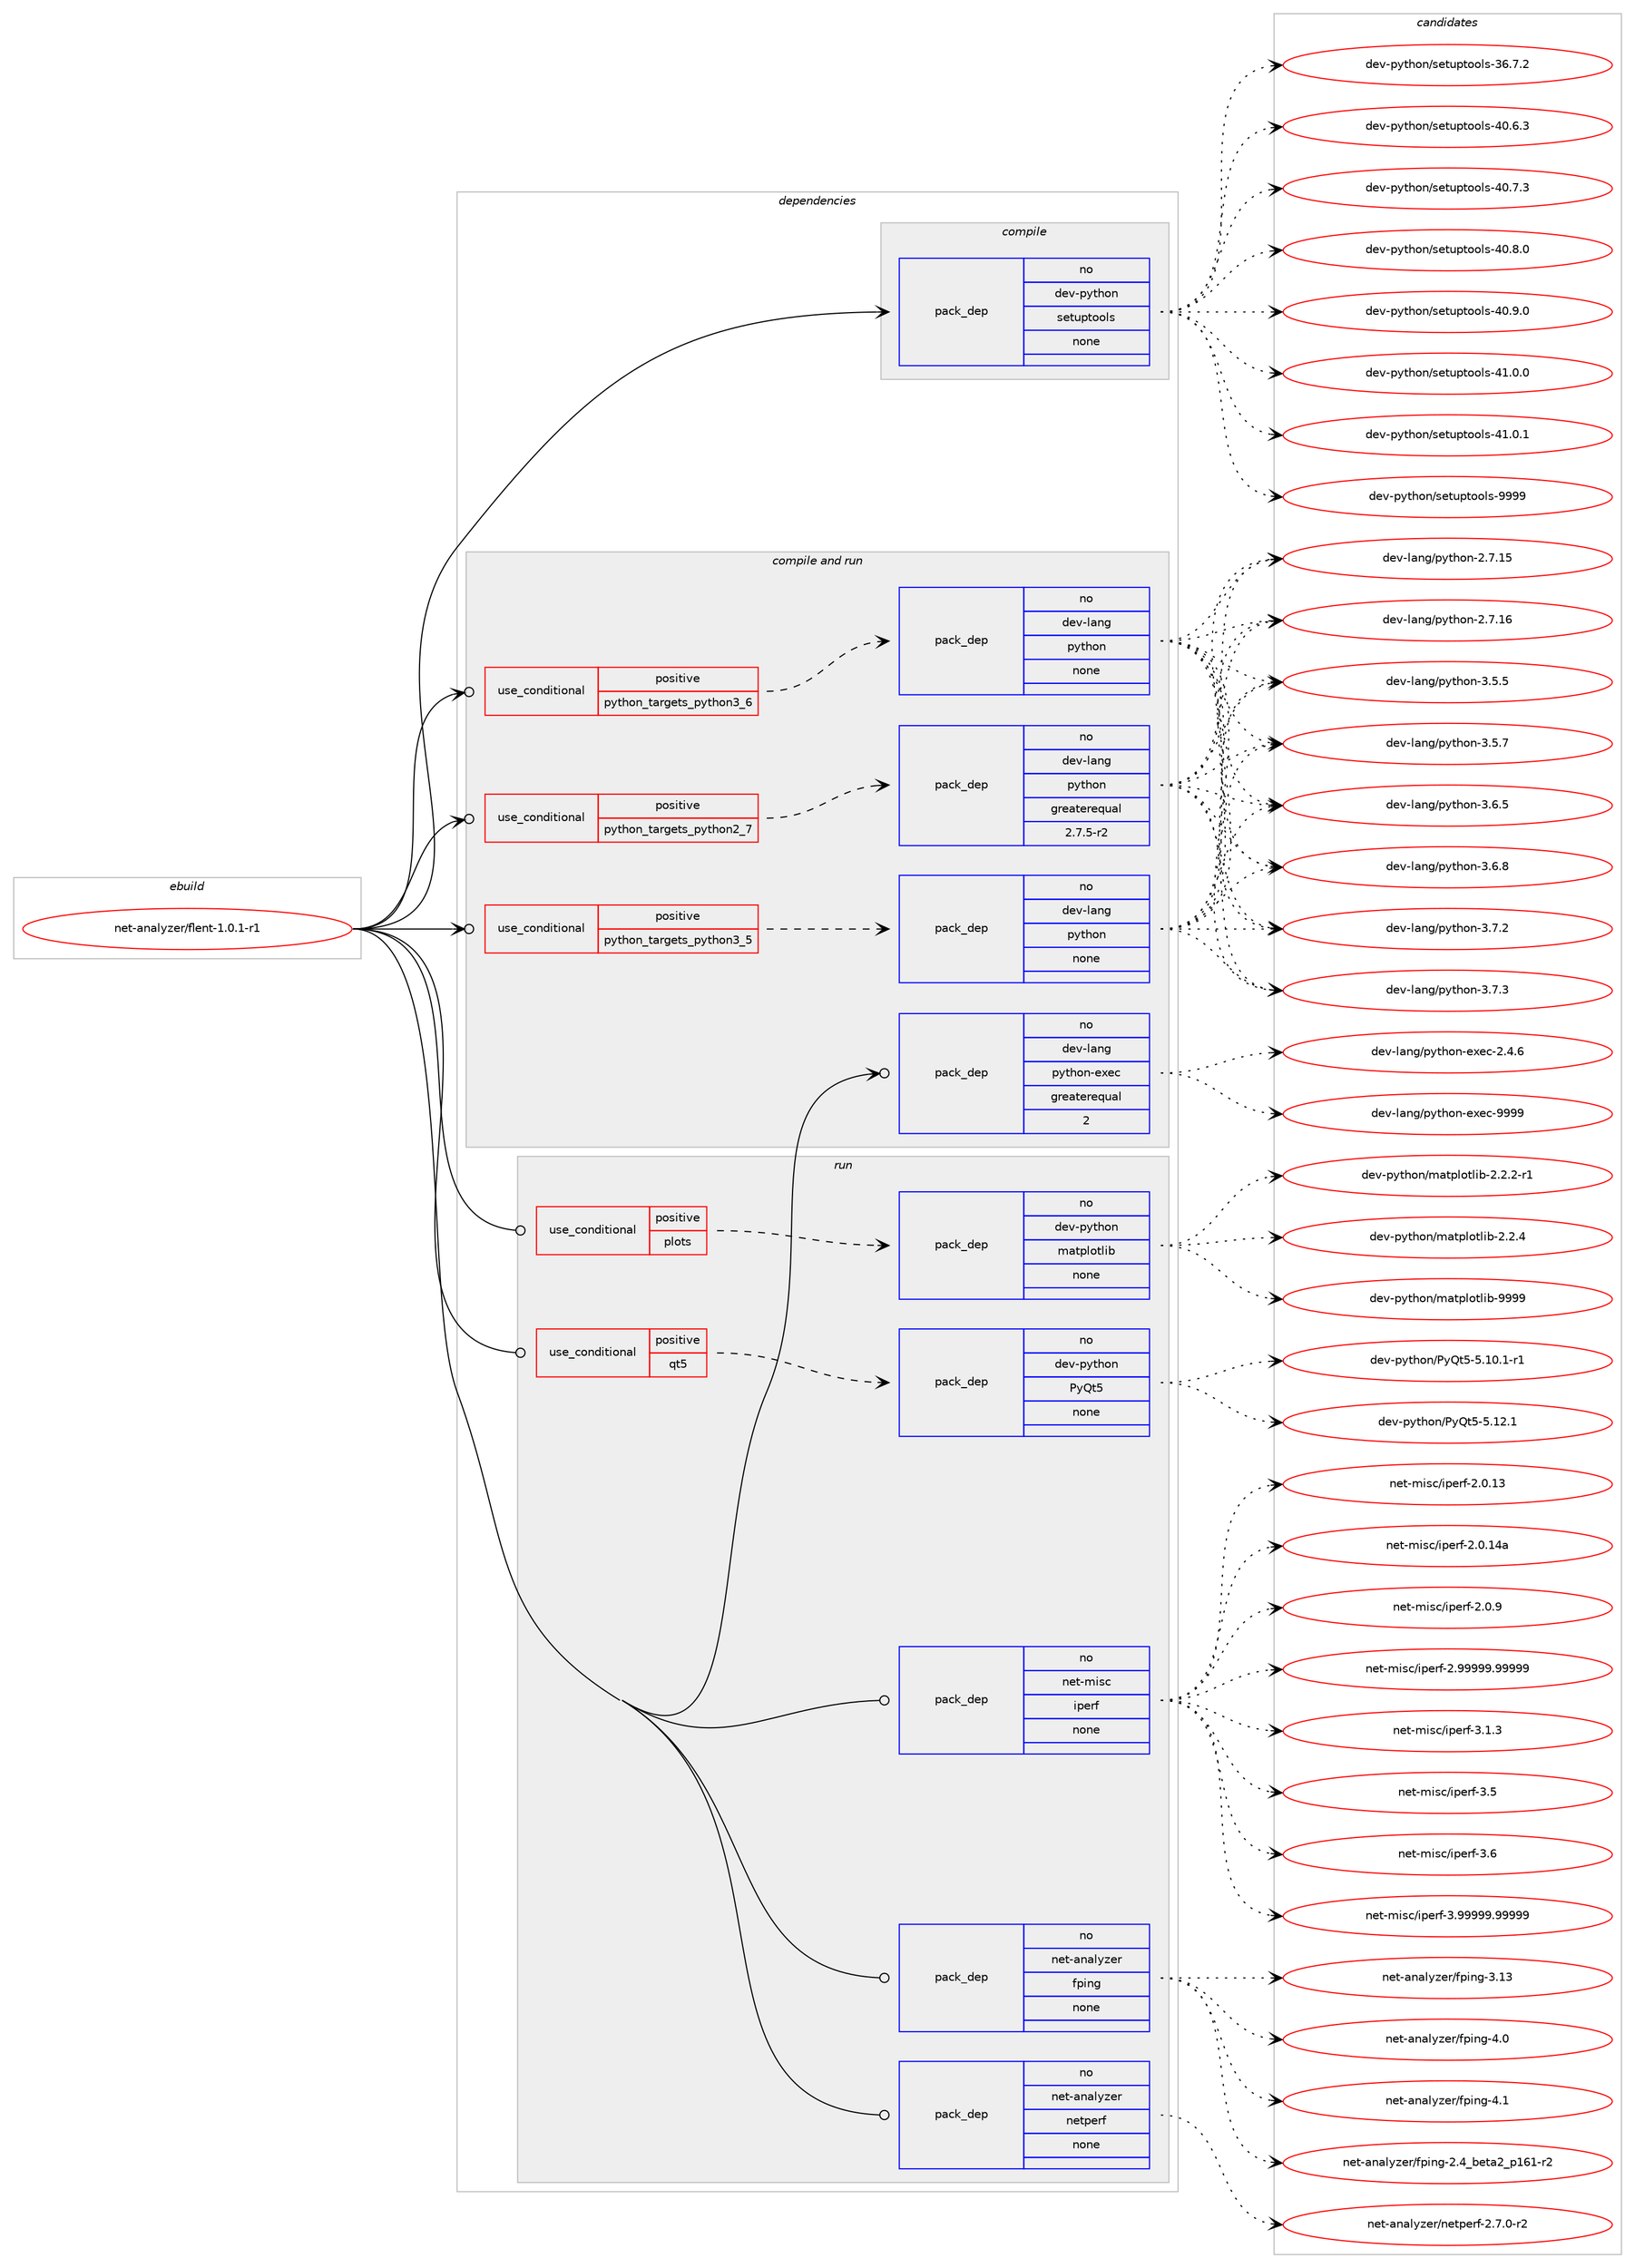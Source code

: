 digraph prolog {

# *************
# Graph options
# *************

newrank=true;
concentrate=true;
compound=true;
graph [rankdir=LR,fontname=Helvetica,fontsize=10,ranksep=1.5];#, ranksep=2.5, nodesep=0.2];
edge  [arrowhead=vee];
node  [fontname=Helvetica,fontsize=10];

# **********
# The ebuild
# **********

subgraph cluster_leftcol {
color=gray;
rank=same;
label=<<i>ebuild</i>>;
id [label="net-analyzer/flent-1.0.1-r1", color=red, width=4, href="../net-analyzer/flent-1.0.1-r1.svg"];
}

# ****************
# The dependencies
# ****************

subgraph cluster_midcol {
color=gray;
label=<<i>dependencies</i>>;
subgraph cluster_compile {
fillcolor="#eeeeee";
style=filled;
label=<<i>compile</i>>;
subgraph pack776 {
dependency856 [label=<<TABLE BORDER="0" CELLBORDER="1" CELLSPACING="0" CELLPADDING="4" WIDTH="220"><TR><TD ROWSPAN="6" CELLPADDING="30">pack_dep</TD></TR><TR><TD WIDTH="110">no</TD></TR><TR><TD>dev-python</TD></TR><TR><TD>setuptools</TD></TR><TR><TD>none</TD></TR><TR><TD></TD></TR></TABLE>>, shape=none, color=blue];
}
id:e -> dependency856:w [weight=20,style="solid",arrowhead="vee"];
}
subgraph cluster_compileandrun {
fillcolor="#eeeeee";
style=filled;
label=<<i>compile and run</i>>;
subgraph cond68 {
dependency857 [label=<<TABLE BORDER="0" CELLBORDER="1" CELLSPACING="0" CELLPADDING="4"><TR><TD ROWSPAN="3" CELLPADDING="10">use_conditional</TD></TR><TR><TD>positive</TD></TR><TR><TD>python_targets_python2_7</TD></TR></TABLE>>, shape=none, color=red];
subgraph pack777 {
dependency858 [label=<<TABLE BORDER="0" CELLBORDER="1" CELLSPACING="0" CELLPADDING="4" WIDTH="220"><TR><TD ROWSPAN="6" CELLPADDING="30">pack_dep</TD></TR><TR><TD WIDTH="110">no</TD></TR><TR><TD>dev-lang</TD></TR><TR><TD>python</TD></TR><TR><TD>greaterequal</TD></TR><TR><TD>2.7.5-r2</TD></TR></TABLE>>, shape=none, color=blue];
}
dependency857:e -> dependency858:w [weight=20,style="dashed",arrowhead="vee"];
}
id:e -> dependency857:w [weight=20,style="solid",arrowhead="odotvee"];
subgraph cond69 {
dependency859 [label=<<TABLE BORDER="0" CELLBORDER="1" CELLSPACING="0" CELLPADDING="4"><TR><TD ROWSPAN="3" CELLPADDING="10">use_conditional</TD></TR><TR><TD>positive</TD></TR><TR><TD>python_targets_python3_5</TD></TR></TABLE>>, shape=none, color=red];
subgraph pack778 {
dependency860 [label=<<TABLE BORDER="0" CELLBORDER="1" CELLSPACING="0" CELLPADDING="4" WIDTH="220"><TR><TD ROWSPAN="6" CELLPADDING="30">pack_dep</TD></TR><TR><TD WIDTH="110">no</TD></TR><TR><TD>dev-lang</TD></TR><TR><TD>python</TD></TR><TR><TD>none</TD></TR><TR><TD></TD></TR></TABLE>>, shape=none, color=blue];
}
dependency859:e -> dependency860:w [weight=20,style="dashed",arrowhead="vee"];
}
id:e -> dependency859:w [weight=20,style="solid",arrowhead="odotvee"];
subgraph cond70 {
dependency861 [label=<<TABLE BORDER="0" CELLBORDER="1" CELLSPACING="0" CELLPADDING="4"><TR><TD ROWSPAN="3" CELLPADDING="10">use_conditional</TD></TR><TR><TD>positive</TD></TR><TR><TD>python_targets_python3_6</TD></TR></TABLE>>, shape=none, color=red];
subgraph pack779 {
dependency862 [label=<<TABLE BORDER="0" CELLBORDER="1" CELLSPACING="0" CELLPADDING="4" WIDTH="220"><TR><TD ROWSPAN="6" CELLPADDING="30">pack_dep</TD></TR><TR><TD WIDTH="110">no</TD></TR><TR><TD>dev-lang</TD></TR><TR><TD>python</TD></TR><TR><TD>none</TD></TR><TR><TD></TD></TR></TABLE>>, shape=none, color=blue];
}
dependency861:e -> dependency862:w [weight=20,style="dashed",arrowhead="vee"];
}
id:e -> dependency861:w [weight=20,style="solid",arrowhead="odotvee"];
subgraph pack780 {
dependency863 [label=<<TABLE BORDER="0" CELLBORDER="1" CELLSPACING="0" CELLPADDING="4" WIDTH="220"><TR><TD ROWSPAN="6" CELLPADDING="30">pack_dep</TD></TR><TR><TD WIDTH="110">no</TD></TR><TR><TD>dev-lang</TD></TR><TR><TD>python-exec</TD></TR><TR><TD>greaterequal</TD></TR><TR><TD>2</TD></TR></TABLE>>, shape=none, color=blue];
}
id:e -> dependency863:w [weight=20,style="solid",arrowhead="odotvee"];
}
subgraph cluster_run {
fillcolor="#eeeeee";
style=filled;
label=<<i>run</i>>;
subgraph cond71 {
dependency864 [label=<<TABLE BORDER="0" CELLBORDER="1" CELLSPACING="0" CELLPADDING="4"><TR><TD ROWSPAN="3" CELLPADDING="10">use_conditional</TD></TR><TR><TD>positive</TD></TR><TR><TD>plots</TD></TR></TABLE>>, shape=none, color=red];
subgraph pack781 {
dependency865 [label=<<TABLE BORDER="0" CELLBORDER="1" CELLSPACING="0" CELLPADDING="4" WIDTH="220"><TR><TD ROWSPAN="6" CELLPADDING="30">pack_dep</TD></TR><TR><TD WIDTH="110">no</TD></TR><TR><TD>dev-python</TD></TR><TR><TD>matplotlib</TD></TR><TR><TD>none</TD></TR><TR><TD></TD></TR></TABLE>>, shape=none, color=blue];
}
dependency864:e -> dependency865:w [weight=20,style="dashed",arrowhead="vee"];
}
id:e -> dependency864:w [weight=20,style="solid",arrowhead="odot"];
subgraph cond72 {
dependency866 [label=<<TABLE BORDER="0" CELLBORDER="1" CELLSPACING="0" CELLPADDING="4"><TR><TD ROWSPAN="3" CELLPADDING="10">use_conditional</TD></TR><TR><TD>positive</TD></TR><TR><TD>qt5</TD></TR></TABLE>>, shape=none, color=red];
subgraph pack782 {
dependency867 [label=<<TABLE BORDER="0" CELLBORDER="1" CELLSPACING="0" CELLPADDING="4" WIDTH="220"><TR><TD ROWSPAN="6" CELLPADDING="30">pack_dep</TD></TR><TR><TD WIDTH="110">no</TD></TR><TR><TD>dev-python</TD></TR><TR><TD>PyQt5</TD></TR><TR><TD>none</TD></TR><TR><TD></TD></TR></TABLE>>, shape=none, color=blue];
}
dependency866:e -> dependency867:w [weight=20,style="dashed",arrowhead="vee"];
}
id:e -> dependency866:w [weight=20,style="solid",arrowhead="odot"];
subgraph pack783 {
dependency868 [label=<<TABLE BORDER="0" CELLBORDER="1" CELLSPACING="0" CELLPADDING="4" WIDTH="220"><TR><TD ROWSPAN="6" CELLPADDING="30">pack_dep</TD></TR><TR><TD WIDTH="110">no</TD></TR><TR><TD>net-analyzer</TD></TR><TR><TD>fping</TD></TR><TR><TD>none</TD></TR><TR><TD></TD></TR></TABLE>>, shape=none, color=blue];
}
id:e -> dependency868:w [weight=20,style="solid",arrowhead="odot"];
subgraph pack784 {
dependency869 [label=<<TABLE BORDER="0" CELLBORDER="1" CELLSPACING="0" CELLPADDING="4" WIDTH="220"><TR><TD ROWSPAN="6" CELLPADDING="30">pack_dep</TD></TR><TR><TD WIDTH="110">no</TD></TR><TR><TD>net-analyzer</TD></TR><TR><TD>netperf</TD></TR><TR><TD>none</TD></TR><TR><TD></TD></TR></TABLE>>, shape=none, color=blue];
}
id:e -> dependency869:w [weight=20,style="solid",arrowhead="odot"];
subgraph pack785 {
dependency870 [label=<<TABLE BORDER="0" CELLBORDER="1" CELLSPACING="0" CELLPADDING="4" WIDTH="220"><TR><TD ROWSPAN="6" CELLPADDING="30">pack_dep</TD></TR><TR><TD WIDTH="110">no</TD></TR><TR><TD>net-misc</TD></TR><TR><TD>iperf</TD></TR><TR><TD>none</TD></TR><TR><TD></TD></TR></TABLE>>, shape=none, color=blue];
}
id:e -> dependency870:w [weight=20,style="solid",arrowhead="odot"];
}
}

# **************
# The candidates
# **************

subgraph cluster_choices {
rank=same;
color=gray;
label=<<i>candidates</i>>;

subgraph choice776 {
color=black;
nodesep=1;
choice100101118451121211161041111104711510111611711211611111110811545515446554650 [label="dev-python/setuptools-36.7.2", color=red, width=4,href="../dev-python/setuptools-36.7.2.svg"];
choice100101118451121211161041111104711510111611711211611111110811545524846544651 [label="dev-python/setuptools-40.6.3", color=red, width=4,href="../dev-python/setuptools-40.6.3.svg"];
choice100101118451121211161041111104711510111611711211611111110811545524846554651 [label="dev-python/setuptools-40.7.3", color=red, width=4,href="../dev-python/setuptools-40.7.3.svg"];
choice100101118451121211161041111104711510111611711211611111110811545524846564648 [label="dev-python/setuptools-40.8.0", color=red, width=4,href="../dev-python/setuptools-40.8.0.svg"];
choice100101118451121211161041111104711510111611711211611111110811545524846574648 [label="dev-python/setuptools-40.9.0", color=red, width=4,href="../dev-python/setuptools-40.9.0.svg"];
choice100101118451121211161041111104711510111611711211611111110811545524946484648 [label="dev-python/setuptools-41.0.0", color=red, width=4,href="../dev-python/setuptools-41.0.0.svg"];
choice100101118451121211161041111104711510111611711211611111110811545524946484649 [label="dev-python/setuptools-41.0.1", color=red, width=4,href="../dev-python/setuptools-41.0.1.svg"];
choice10010111845112121116104111110471151011161171121161111111081154557575757 [label="dev-python/setuptools-9999", color=red, width=4,href="../dev-python/setuptools-9999.svg"];
dependency856:e -> choice100101118451121211161041111104711510111611711211611111110811545515446554650:w [style=dotted,weight="100"];
dependency856:e -> choice100101118451121211161041111104711510111611711211611111110811545524846544651:w [style=dotted,weight="100"];
dependency856:e -> choice100101118451121211161041111104711510111611711211611111110811545524846554651:w [style=dotted,weight="100"];
dependency856:e -> choice100101118451121211161041111104711510111611711211611111110811545524846564648:w [style=dotted,weight="100"];
dependency856:e -> choice100101118451121211161041111104711510111611711211611111110811545524846574648:w [style=dotted,weight="100"];
dependency856:e -> choice100101118451121211161041111104711510111611711211611111110811545524946484648:w [style=dotted,weight="100"];
dependency856:e -> choice100101118451121211161041111104711510111611711211611111110811545524946484649:w [style=dotted,weight="100"];
dependency856:e -> choice10010111845112121116104111110471151011161171121161111111081154557575757:w [style=dotted,weight="100"];
}
subgraph choice777 {
color=black;
nodesep=1;
choice10010111845108971101034711212111610411111045504655464953 [label="dev-lang/python-2.7.15", color=red, width=4,href="../dev-lang/python-2.7.15.svg"];
choice10010111845108971101034711212111610411111045504655464954 [label="dev-lang/python-2.7.16", color=red, width=4,href="../dev-lang/python-2.7.16.svg"];
choice100101118451089711010347112121116104111110455146534653 [label="dev-lang/python-3.5.5", color=red, width=4,href="../dev-lang/python-3.5.5.svg"];
choice100101118451089711010347112121116104111110455146534655 [label="dev-lang/python-3.5.7", color=red, width=4,href="../dev-lang/python-3.5.7.svg"];
choice100101118451089711010347112121116104111110455146544653 [label="dev-lang/python-3.6.5", color=red, width=4,href="../dev-lang/python-3.6.5.svg"];
choice100101118451089711010347112121116104111110455146544656 [label="dev-lang/python-3.6.8", color=red, width=4,href="../dev-lang/python-3.6.8.svg"];
choice100101118451089711010347112121116104111110455146554650 [label="dev-lang/python-3.7.2", color=red, width=4,href="../dev-lang/python-3.7.2.svg"];
choice100101118451089711010347112121116104111110455146554651 [label="dev-lang/python-3.7.3", color=red, width=4,href="../dev-lang/python-3.7.3.svg"];
dependency858:e -> choice10010111845108971101034711212111610411111045504655464953:w [style=dotted,weight="100"];
dependency858:e -> choice10010111845108971101034711212111610411111045504655464954:w [style=dotted,weight="100"];
dependency858:e -> choice100101118451089711010347112121116104111110455146534653:w [style=dotted,weight="100"];
dependency858:e -> choice100101118451089711010347112121116104111110455146534655:w [style=dotted,weight="100"];
dependency858:e -> choice100101118451089711010347112121116104111110455146544653:w [style=dotted,weight="100"];
dependency858:e -> choice100101118451089711010347112121116104111110455146544656:w [style=dotted,weight="100"];
dependency858:e -> choice100101118451089711010347112121116104111110455146554650:w [style=dotted,weight="100"];
dependency858:e -> choice100101118451089711010347112121116104111110455146554651:w [style=dotted,weight="100"];
}
subgraph choice778 {
color=black;
nodesep=1;
choice10010111845108971101034711212111610411111045504655464953 [label="dev-lang/python-2.7.15", color=red, width=4,href="../dev-lang/python-2.7.15.svg"];
choice10010111845108971101034711212111610411111045504655464954 [label="dev-lang/python-2.7.16", color=red, width=4,href="../dev-lang/python-2.7.16.svg"];
choice100101118451089711010347112121116104111110455146534653 [label="dev-lang/python-3.5.5", color=red, width=4,href="../dev-lang/python-3.5.5.svg"];
choice100101118451089711010347112121116104111110455146534655 [label="dev-lang/python-3.5.7", color=red, width=4,href="../dev-lang/python-3.5.7.svg"];
choice100101118451089711010347112121116104111110455146544653 [label="dev-lang/python-3.6.5", color=red, width=4,href="../dev-lang/python-3.6.5.svg"];
choice100101118451089711010347112121116104111110455146544656 [label="dev-lang/python-3.6.8", color=red, width=4,href="../dev-lang/python-3.6.8.svg"];
choice100101118451089711010347112121116104111110455146554650 [label="dev-lang/python-3.7.2", color=red, width=4,href="../dev-lang/python-3.7.2.svg"];
choice100101118451089711010347112121116104111110455146554651 [label="dev-lang/python-3.7.3", color=red, width=4,href="../dev-lang/python-3.7.3.svg"];
dependency860:e -> choice10010111845108971101034711212111610411111045504655464953:w [style=dotted,weight="100"];
dependency860:e -> choice10010111845108971101034711212111610411111045504655464954:w [style=dotted,weight="100"];
dependency860:e -> choice100101118451089711010347112121116104111110455146534653:w [style=dotted,weight="100"];
dependency860:e -> choice100101118451089711010347112121116104111110455146534655:w [style=dotted,weight="100"];
dependency860:e -> choice100101118451089711010347112121116104111110455146544653:w [style=dotted,weight="100"];
dependency860:e -> choice100101118451089711010347112121116104111110455146544656:w [style=dotted,weight="100"];
dependency860:e -> choice100101118451089711010347112121116104111110455146554650:w [style=dotted,weight="100"];
dependency860:e -> choice100101118451089711010347112121116104111110455146554651:w [style=dotted,weight="100"];
}
subgraph choice779 {
color=black;
nodesep=1;
choice10010111845108971101034711212111610411111045504655464953 [label="dev-lang/python-2.7.15", color=red, width=4,href="../dev-lang/python-2.7.15.svg"];
choice10010111845108971101034711212111610411111045504655464954 [label="dev-lang/python-2.7.16", color=red, width=4,href="../dev-lang/python-2.7.16.svg"];
choice100101118451089711010347112121116104111110455146534653 [label="dev-lang/python-3.5.5", color=red, width=4,href="../dev-lang/python-3.5.5.svg"];
choice100101118451089711010347112121116104111110455146534655 [label="dev-lang/python-3.5.7", color=red, width=4,href="../dev-lang/python-3.5.7.svg"];
choice100101118451089711010347112121116104111110455146544653 [label="dev-lang/python-3.6.5", color=red, width=4,href="../dev-lang/python-3.6.5.svg"];
choice100101118451089711010347112121116104111110455146544656 [label="dev-lang/python-3.6.8", color=red, width=4,href="../dev-lang/python-3.6.8.svg"];
choice100101118451089711010347112121116104111110455146554650 [label="dev-lang/python-3.7.2", color=red, width=4,href="../dev-lang/python-3.7.2.svg"];
choice100101118451089711010347112121116104111110455146554651 [label="dev-lang/python-3.7.3", color=red, width=4,href="../dev-lang/python-3.7.3.svg"];
dependency862:e -> choice10010111845108971101034711212111610411111045504655464953:w [style=dotted,weight="100"];
dependency862:e -> choice10010111845108971101034711212111610411111045504655464954:w [style=dotted,weight="100"];
dependency862:e -> choice100101118451089711010347112121116104111110455146534653:w [style=dotted,weight="100"];
dependency862:e -> choice100101118451089711010347112121116104111110455146534655:w [style=dotted,weight="100"];
dependency862:e -> choice100101118451089711010347112121116104111110455146544653:w [style=dotted,weight="100"];
dependency862:e -> choice100101118451089711010347112121116104111110455146544656:w [style=dotted,weight="100"];
dependency862:e -> choice100101118451089711010347112121116104111110455146554650:w [style=dotted,weight="100"];
dependency862:e -> choice100101118451089711010347112121116104111110455146554651:w [style=dotted,weight="100"];
}
subgraph choice780 {
color=black;
nodesep=1;
choice1001011184510897110103471121211161041111104510112010199455046524654 [label="dev-lang/python-exec-2.4.6", color=red, width=4,href="../dev-lang/python-exec-2.4.6.svg"];
choice10010111845108971101034711212111610411111045101120101994557575757 [label="dev-lang/python-exec-9999", color=red, width=4,href="../dev-lang/python-exec-9999.svg"];
dependency863:e -> choice1001011184510897110103471121211161041111104510112010199455046524654:w [style=dotted,weight="100"];
dependency863:e -> choice10010111845108971101034711212111610411111045101120101994557575757:w [style=dotted,weight="100"];
}
subgraph choice781 {
color=black;
nodesep=1;
choice100101118451121211161041111104710997116112108111116108105984550465046504511449 [label="dev-python/matplotlib-2.2.2-r1", color=red, width=4,href="../dev-python/matplotlib-2.2.2-r1.svg"];
choice10010111845112121116104111110471099711611210811111610810598455046504652 [label="dev-python/matplotlib-2.2.4", color=red, width=4,href="../dev-python/matplotlib-2.2.4.svg"];
choice100101118451121211161041111104710997116112108111116108105984557575757 [label="dev-python/matplotlib-9999", color=red, width=4,href="../dev-python/matplotlib-9999.svg"];
dependency865:e -> choice100101118451121211161041111104710997116112108111116108105984550465046504511449:w [style=dotted,weight="100"];
dependency865:e -> choice10010111845112121116104111110471099711611210811111610810598455046504652:w [style=dotted,weight="100"];
dependency865:e -> choice100101118451121211161041111104710997116112108111116108105984557575757:w [style=dotted,weight="100"];
}
subgraph choice782 {
color=black;
nodesep=1;
choice1001011184511212111610411111047801218111653455346494846494511449 [label="dev-python/PyQt5-5.10.1-r1", color=red, width=4,href="../dev-python/PyQt5-5.10.1-r1.svg"];
choice100101118451121211161041111104780121811165345534649504649 [label="dev-python/PyQt5-5.12.1", color=red, width=4,href="../dev-python/PyQt5-5.12.1.svg"];
dependency867:e -> choice1001011184511212111610411111047801218111653455346494846494511449:w [style=dotted,weight="100"];
dependency867:e -> choice100101118451121211161041111104780121811165345534649504649:w [style=dotted,weight="100"];
}
subgraph choice783 {
color=black;
nodesep=1;
choice110101116459711097108121122101114471021121051101034550465295981011169750951124954494511450 [label="net-analyzer/fping-2.4_beta2_p161-r2", color=red, width=4,href="../net-analyzer/fping-2.4_beta2_p161-r2.svg"];
choice110101116459711097108121122101114471021121051101034551464951 [label="net-analyzer/fping-3.13", color=red, width=4,href="../net-analyzer/fping-3.13.svg"];
choice1101011164597110971081211221011144710211210511010345524648 [label="net-analyzer/fping-4.0", color=red, width=4,href="../net-analyzer/fping-4.0.svg"];
choice1101011164597110971081211221011144710211210511010345524649 [label="net-analyzer/fping-4.1", color=red, width=4,href="../net-analyzer/fping-4.1.svg"];
dependency868:e -> choice110101116459711097108121122101114471021121051101034550465295981011169750951124954494511450:w [style=dotted,weight="100"];
dependency868:e -> choice110101116459711097108121122101114471021121051101034551464951:w [style=dotted,weight="100"];
dependency868:e -> choice1101011164597110971081211221011144710211210511010345524648:w [style=dotted,weight="100"];
dependency868:e -> choice1101011164597110971081211221011144710211210511010345524649:w [style=dotted,weight="100"];
}
subgraph choice784 {
color=black;
nodesep=1;
choice110101116459711097108121122101114471101011161121011141024550465546484511450 [label="net-analyzer/netperf-2.7.0-r2", color=red, width=4,href="../net-analyzer/netperf-2.7.0-r2.svg"];
dependency869:e -> choice110101116459711097108121122101114471101011161121011141024550465546484511450:w [style=dotted,weight="100"];
}
subgraph choice785 {
color=black;
nodesep=1;
choice11010111645109105115994710511210111410245504648464951 [label="net-misc/iperf-2.0.13", color=red, width=4,href="../net-misc/iperf-2.0.13.svg"];
choice1101011164510910511599471051121011141024550464846495297 [label="net-misc/iperf-2.0.14a", color=red, width=4,href="../net-misc/iperf-2.0.14a.svg"];
choice110101116451091051159947105112101114102455046484657 [label="net-misc/iperf-2.0.9", color=red, width=4,href="../net-misc/iperf-2.0.9.svg"];
choice1101011164510910511599471051121011141024550465757575757465757575757 [label="net-misc/iperf-2.99999.99999", color=red, width=4,href="../net-misc/iperf-2.99999.99999.svg"];
choice110101116451091051159947105112101114102455146494651 [label="net-misc/iperf-3.1.3", color=red, width=4,href="../net-misc/iperf-3.1.3.svg"];
choice11010111645109105115994710511210111410245514653 [label="net-misc/iperf-3.5", color=red, width=4,href="../net-misc/iperf-3.5.svg"];
choice11010111645109105115994710511210111410245514654 [label="net-misc/iperf-3.6", color=red, width=4,href="../net-misc/iperf-3.6.svg"];
choice1101011164510910511599471051121011141024551465757575757465757575757 [label="net-misc/iperf-3.99999.99999", color=red, width=4,href="../net-misc/iperf-3.99999.99999.svg"];
dependency870:e -> choice11010111645109105115994710511210111410245504648464951:w [style=dotted,weight="100"];
dependency870:e -> choice1101011164510910511599471051121011141024550464846495297:w [style=dotted,weight="100"];
dependency870:e -> choice110101116451091051159947105112101114102455046484657:w [style=dotted,weight="100"];
dependency870:e -> choice1101011164510910511599471051121011141024550465757575757465757575757:w [style=dotted,weight="100"];
dependency870:e -> choice110101116451091051159947105112101114102455146494651:w [style=dotted,weight="100"];
dependency870:e -> choice11010111645109105115994710511210111410245514653:w [style=dotted,weight="100"];
dependency870:e -> choice11010111645109105115994710511210111410245514654:w [style=dotted,weight="100"];
dependency870:e -> choice1101011164510910511599471051121011141024551465757575757465757575757:w [style=dotted,weight="100"];
}
}

}

